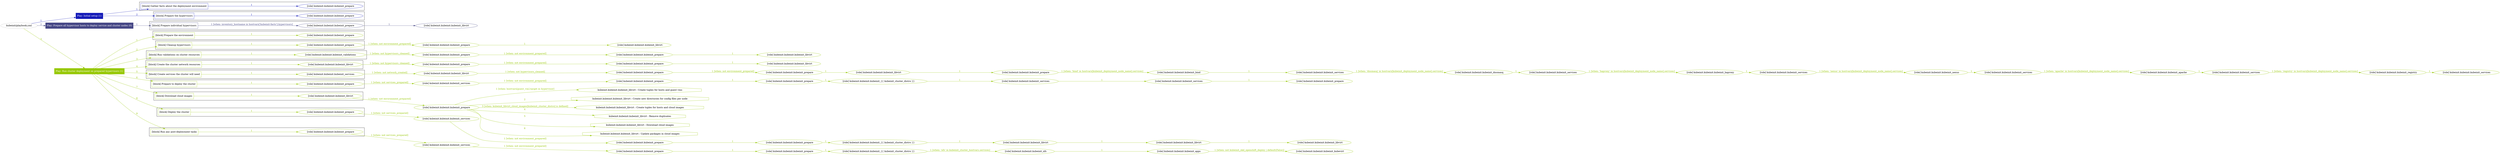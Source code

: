 digraph {
	graph [concentrate=true ordering=in rankdir=LR ratio=fill]
	edge [esep=5 sep=10]
	"kubeinit/playbook.yml" [id=root_node style=dotted]
	play_363ede6b [label="Play: Initial setup (1)" color="#141ab8" fontcolor="#ffffff" id=play_363ede6b shape=box style=filled tooltip=localhost]
	"kubeinit/playbook.yml" -> play_363ede6b [label="1 " color="#141ab8" fontcolor="#141ab8" id=edge_a377a9ab labeltooltip="1 " tooltip="1 "]
	subgraph "kubeinit.kubeinit.kubeinit_prepare" {
		role_0d6601ab [label="[role] kubeinit.kubeinit.kubeinit_prepare" color="#141ab8" id=role_0d6601ab tooltip="kubeinit.kubeinit.kubeinit_prepare"]
	}
	subgraph "kubeinit.kubeinit.kubeinit_prepare" {
		role_ec07b937 [label="[role] kubeinit.kubeinit.kubeinit_prepare" color="#141ab8" id=role_ec07b937 tooltip="kubeinit.kubeinit.kubeinit_prepare"]
	}
	subgraph "Play: Initial setup (1)" {
		play_363ede6b -> block_8a275623 [label=1 color="#141ab8" fontcolor="#141ab8" id=edge_743ffae4 labeltooltip=1 tooltip=1]
		subgraph cluster_block_8a275623 {
			block_8a275623 [label="[block] Gather facts about the deployment environment" color="#141ab8" id=block_8a275623 labeltooltip="Gather facts about the deployment environment" shape=box tooltip="Gather facts about the deployment environment"]
			block_8a275623 -> role_0d6601ab [label="1 " color="#141ab8" fontcolor="#141ab8" id=edge_6b9b687e labeltooltip="1 " tooltip="1 "]
		}
		play_363ede6b -> block_b43fa220 [label=2 color="#141ab8" fontcolor="#141ab8" id=edge_aa0bb8ea labeltooltip=2 tooltip=2]
		subgraph cluster_block_b43fa220 {
			block_b43fa220 [label="[block] Prepare the hypervisors" color="#141ab8" id=block_b43fa220 labeltooltip="Prepare the hypervisors" shape=box tooltip="Prepare the hypervisors"]
			block_b43fa220 -> role_ec07b937 [label="1 " color="#141ab8" fontcolor="#141ab8" id=edge_bb5bb2f7 labeltooltip="1 " tooltip="1 "]
		}
	}
	play_668b720d [label="Play: Prepare all hypervisor hosts to deploy service and cluster nodes (0)" color="#464786" fontcolor="#ffffff" id=play_668b720d shape=box style=filled tooltip="Play: Prepare all hypervisor hosts to deploy service and cluster nodes (0)"]
	"kubeinit/playbook.yml" -> play_668b720d [label="2 " color="#464786" fontcolor="#464786" id=edge_cc695c0c labeltooltip="2 " tooltip="2 "]
	subgraph "kubeinit.kubeinit.kubeinit_libvirt" {
		role_e2559de4 [label="[role] kubeinit.kubeinit.kubeinit_libvirt" color="#464786" id=role_e2559de4 tooltip="kubeinit.kubeinit.kubeinit_libvirt"]
	}
	subgraph "kubeinit.kubeinit.kubeinit_prepare" {
		role_bc5d7ad0 [label="[role] kubeinit.kubeinit.kubeinit_prepare" color="#464786" id=role_bc5d7ad0 tooltip="kubeinit.kubeinit.kubeinit_prepare"]
		role_bc5d7ad0 -> role_e2559de4 [label="1 " color="#464786" fontcolor="#464786" id=edge_adf67c54 labeltooltip="1 " tooltip="1 "]
	}
	subgraph "Play: Prepare all hypervisor hosts to deploy service and cluster nodes (0)" {
		play_668b720d -> block_a864ff52 [label=1 color="#464786" fontcolor="#464786" id=edge_f9c08af4 labeltooltip=1 tooltip=1]
		subgraph cluster_block_a864ff52 {
			block_a864ff52 [label="[block] Prepare individual hypervisors" color="#464786" id=block_a864ff52 labeltooltip="Prepare individual hypervisors" shape=box tooltip="Prepare individual hypervisors"]
			block_a864ff52 -> role_bc5d7ad0 [label="1 [when: inventory_hostname in hostvars['kubeinit-facts'].hypervisors]" color="#464786" fontcolor="#464786" id=edge_47844173 labeltooltip="1 [when: inventory_hostname in hostvars['kubeinit-facts'].hypervisors]" tooltip="1 [when: inventory_hostname in hostvars['kubeinit-facts'].hypervisors]"]
		}
	}
	play_4d66a55d [label="Play: Run cluster deployment on prepared hypervisors (1)" color="#97c804" fontcolor="#ffffff" id=play_4d66a55d shape=box style=filled tooltip=localhost]
	"kubeinit/playbook.yml" -> play_4d66a55d [label="3 " color="#97c804" fontcolor="#97c804" id=edge_d31d6a33 labeltooltip="3 " tooltip="3 "]
	subgraph "kubeinit.kubeinit.kubeinit_prepare" {
		role_6215bf7c [label="[role] kubeinit.kubeinit.kubeinit_prepare" color="#97c804" id=role_6215bf7c tooltip="kubeinit.kubeinit.kubeinit_prepare"]
	}
	subgraph "kubeinit.kubeinit.kubeinit_libvirt" {
		role_30d804e6 [label="[role] kubeinit.kubeinit.kubeinit_libvirt" color="#97c804" id=role_30d804e6 tooltip="kubeinit.kubeinit.kubeinit_libvirt"]
	}
	subgraph "kubeinit.kubeinit.kubeinit_prepare" {
		role_2cf10226 [label="[role] kubeinit.kubeinit.kubeinit_prepare" color="#97c804" id=role_2cf10226 tooltip="kubeinit.kubeinit.kubeinit_prepare"]
		role_2cf10226 -> role_30d804e6 [label="1 " color="#97c804" fontcolor="#97c804" id=edge_4cd1036c labeltooltip="1 " tooltip="1 "]
	}
	subgraph "kubeinit.kubeinit.kubeinit_prepare" {
		role_afa18044 [label="[role] kubeinit.kubeinit.kubeinit_prepare" color="#97c804" id=role_afa18044 tooltip="kubeinit.kubeinit.kubeinit_prepare"]
		role_afa18044 -> role_2cf10226 [label="1 [when: not environment_prepared]" color="#97c804" fontcolor="#97c804" id=edge_84862e6b labeltooltip="1 [when: not environment_prepared]" tooltip="1 [when: not environment_prepared]"]
	}
	subgraph "kubeinit.kubeinit.kubeinit_libvirt" {
		role_8c3c496d [label="[role] kubeinit.kubeinit.kubeinit_libvirt" color="#97c804" id=role_8c3c496d tooltip="kubeinit.kubeinit.kubeinit_libvirt"]
	}
	subgraph "kubeinit.kubeinit.kubeinit_prepare" {
		role_f7252c27 [label="[role] kubeinit.kubeinit.kubeinit_prepare" color="#97c804" id=role_f7252c27 tooltip="kubeinit.kubeinit.kubeinit_prepare"]
		role_f7252c27 -> role_8c3c496d [label="1 " color="#97c804" fontcolor="#97c804" id=edge_20030fd6 labeltooltip="1 " tooltip="1 "]
	}
	subgraph "kubeinit.kubeinit.kubeinit_prepare" {
		role_a0b38fdf [label="[role] kubeinit.kubeinit.kubeinit_prepare" color="#97c804" id=role_a0b38fdf tooltip="kubeinit.kubeinit.kubeinit_prepare"]
		role_a0b38fdf -> role_f7252c27 [label="1 [when: not environment_prepared]" color="#97c804" fontcolor="#97c804" id=edge_18bbd277 labeltooltip="1 [when: not environment_prepared]" tooltip="1 [when: not environment_prepared]"]
	}
	subgraph "kubeinit.kubeinit.kubeinit_validations" {
		role_08857b4c [label="[role] kubeinit.kubeinit.kubeinit_validations" color="#97c804" id=role_08857b4c tooltip="kubeinit.kubeinit.kubeinit_validations"]
		role_08857b4c -> role_a0b38fdf [label="1 [when: not hypervisors_cleaned]" color="#97c804" fontcolor="#97c804" id=edge_21a6c827 labeltooltip="1 [when: not hypervisors_cleaned]" tooltip="1 [when: not hypervisors_cleaned]"]
	}
	subgraph "kubeinit.kubeinit.kubeinit_libvirt" {
		role_0e9ad1c5 [label="[role] kubeinit.kubeinit.kubeinit_libvirt" color="#97c804" id=role_0e9ad1c5 tooltip="kubeinit.kubeinit.kubeinit_libvirt"]
	}
	subgraph "kubeinit.kubeinit.kubeinit_prepare" {
		role_7479ff57 [label="[role] kubeinit.kubeinit.kubeinit_prepare" color="#97c804" id=role_7479ff57 tooltip="kubeinit.kubeinit.kubeinit_prepare"]
		role_7479ff57 -> role_0e9ad1c5 [label="1 " color="#97c804" fontcolor="#97c804" id=edge_0f2f8d5e labeltooltip="1 " tooltip="1 "]
	}
	subgraph "kubeinit.kubeinit.kubeinit_prepare" {
		role_eef43e54 [label="[role] kubeinit.kubeinit.kubeinit_prepare" color="#97c804" id=role_eef43e54 tooltip="kubeinit.kubeinit.kubeinit_prepare"]
		role_eef43e54 -> role_7479ff57 [label="1 [when: not environment_prepared]" color="#97c804" fontcolor="#97c804" id=edge_793c39a9 labeltooltip="1 [when: not environment_prepared]" tooltip="1 [when: not environment_prepared]"]
	}
	subgraph "kubeinit.kubeinit.kubeinit_libvirt" {
		role_7fbf5190 [label="[role] kubeinit.kubeinit.kubeinit_libvirt" color="#97c804" id=role_7fbf5190 tooltip="kubeinit.kubeinit.kubeinit_libvirt"]
		role_7fbf5190 -> role_eef43e54 [label="1 [when: not hypervisors_cleaned]" color="#97c804" fontcolor="#97c804" id=edge_4c67c053 labeltooltip="1 [when: not hypervisors_cleaned]" tooltip="1 [when: not hypervisors_cleaned]"]
	}
	subgraph "kubeinit.kubeinit.kubeinit_services" {
		role_3244db0c [label="[role] kubeinit.kubeinit.kubeinit_services" color="#97c804" id=role_3244db0c tooltip="kubeinit.kubeinit.kubeinit_services"]
	}
	subgraph "kubeinit.kubeinit.kubeinit_registry" {
		role_00e54c79 [label="[role] kubeinit.kubeinit.kubeinit_registry" color="#97c804" id=role_00e54c79 tooltip="kubeinit.kubeinit.kubeinit_registry"]
		role_00e54c79 -> role_3244db0c [label="1 " color="#97c804" fontcolor="#97c804" id=edge_11b72ac8 labeltooltip="1 " tooltip="1 "]
	}
	subgraph "kubeinit.kubeinit.kubeinit_services" {
		role_2de674a3 [label="[role] kubeinit.kubeinit.kubeinit_services" color="#97c804" id=role_2de674a3 tooltip="kubeinit.kubeinit.kubeinit_services"]
		role_2de674a3 -> role_00e54c79 [label="1 [when: 'registry' in hostvars[kubeinit_deployment_node_name].services]" color="#97c804" fontcolor="#97c804" id=edge_9ca5541a labeltooltip="1 [when: 'registry' in hostvars[kubeinit_deployment_node_name].services]" tooltip="1 [when: 'registry' in hostvars[kubeinit_deployment_node_name].services]"]
	}
	subgraph "kubeinit.kubeinit.kubeinit_apache" {
		role_6fb7135a [label="[role] kubeinit.kubeinit.kubeinit_apache" color="#97c804" id=role_6fb7135a tooltip="kubeinit.kubeinit.kubeinit_apache"]
		role_6fb7135a -> role_2de674a3 [label="1 " color="#97c804" fontcolor="#97c804" id=edge_48eec99e labeltooltip="1 " tooltip="1 "]
	}
	subgraph "kubeinit.kubeinit.kubeinit_services" {
		role_135ae845 [label="[role] kubeinit.kubeinit.kubeinit_services" color="#97c804" id=role_135ae845 tooltip="kubeinit.kubeinit.kubeinit_services"]
		role_135ae845 -> role_6fb7135a [label="1 [when: 'apache' in hostvars[kubeinit_deployment_node_name].services]" color="#97c804" fontcolor="#97c804" id=edge_dfd5444e labeltooltip="1 [when: 'apache' in hostvars[kubeinit_deployment_node_name].services]" tooltip="1 [when: 'apache' in hostvars[kubeinit_deployment_node_name].services]"]
	}
	subgraph "kubeinit.kubeinit.kubeinit_nexus" {
		role_b2bd779c [label="[role] kubeinit.kubeinit.kubeinit_nexus" color="#97c804" id=role_b2bd779c tooltip="kubeinit.kubeinit.kubeinit_nexus"]
		role_b2bd779c -> role_135ae845 [label="1 " color="#97c804" fontcolor="#97c804" id=edge_3006a1e0 labeltooltip="1 " tooltip="1 "]
	}
	subgraph "kubeinit.kubeinit.kubeinit_services" {
		role_0048643d [label="[role] kubeinit.kubeinit.kubeinit_services" color="#97c804" id=role_0048643d tooltip="kubeinit.kubeinit.kubeinit_services"]
		role_0048643d -> role_b2bd779c [label="1 [when: 'nexus' in hostvars[kubeinit_deployment_node_name].services]" color="#97c804" fontcolor="#97c804" id=edge_1ecd6a27 labeltooltip="1 [when: 'nexus' in hostvars[kubeinit_deployment_node_name].services]" tooltip="1 [when: 'nexus' in hostvars[kubeinit_deployment_node_name].services]"]
	}
	subgraph "kubeinit.kubeinit.kubeinit_haproxy" {
		role_75ad295d [label="[role] kubeinit.kubeinit.kubeinit_haproxy" color="#97c804" id=role_75ad295d tooltip="kubeinit.kubeinit.kubeinit_haproxy"]
		role_75ad295d -> role_0048643d [label="1 " color="#97c804" fontcolor="#97c804" id=edge_1b2eade4 labeltooltip="1 " tooltip="1 "]
	}
	subgraph "kubeinit.kubeinit.kubeinit_services" {
		role_08a43235 [label="[role] kubeinit.kubeinit.kubeinit_services" color="#97c804" id=role_08a43235 tooltip="kubeinit.kubeinit.kubeinit_services"]
		role_08a43235 -> role_75ad295d [label="1 [when: 'haproxy' in hostvars[kubeinit_deployment_node_name].services]" color="#97c804" fontcolor="#97c804" id=edge_4ccb6eb9 labeltooltip="1 [when: 'haproxy' in hostvars[kubeinit_deployment_node_name].services]" tooltip="1 [when: 'haproxy' in hostvars[kubeinit_deployment_node_name].services]"]
	}
	subgraph "kubeinit.kubeinit.kubeinit_dnsmasq" {
		role_229db77d [label="[role] kubeinit.kubeinit.kubeinit_dnsmasq" color="#97c804" id=role_229db77d tooltip="kubeinit.kubeinit.kubeinit_dnsmasq"]
		role_229db77d -> role_08a43235 [label="1 " color="#97c804" fontcolor="#97c804" id=edge_844c01be labeltooltip="1 " tooltip="1 "]
	}
	subgraph "kubeinit.kubeinit.kubeinit_services" {
		role_01448333 [label="[role] kubeinit.kubeinit.kubeinit_services" color="#97c804" id=role_01448333 tooltip="kubeinit.kubeinit.kubeinit_services"]
		role_01448333 -> role_229db77d [label="1 [when: 'dnsmasq' in hostvars[kubeinit_deployment_node_name].services]" color="#97c804" fontcolor="#97c804" id=edge_53f9ea06 labeltooltip="1 [when: 'dnsmasq' in hostvars[kubeinit_deployment_node_name].services]" tooltip="1 [when: 'dnsmasq' in hostvars[kubeinit_deployment_node_name].services]"]
	}
	subgraph "kubeinit.kubeinit.kubeinit_bind" {
		role_d6ad1d0b [label="[role] kubeinit.kubeinit.kubeinit_bind" color="#97c804" id=role_d6ad1d0b tooltip="kubeinit.kubeinit.kubeinit_bind"]
		role_d6ad1d0b -> role_01448333 [label="1 " color="#97c804" fontcolor="#97c804" id=edge_abf614ff labeltooltip="1 " tooltip="1 "]
	}
	subgraph "kubeinit.kubeinit.kubeinit_prepare" {
		role_7cc1bb1f [label="[role] kubeinit.kubeinit.kubeinit_prepare" color="#97c804" id=role_7cc1bb1f tooltip="kubeinit.kubeinit.kubeinit_prepare"]
		role_7cc1bb1f -> role_d6ad1d0b [label="1 [when: 'bind' in hostvars[kubeinit_deployment_node_name].services]" color="#97c804" fontcolor="#97c804" id=edge_2edf7158 labeltooltip="1 [when: 'bind' in hostvars[kubeinit_deployment_node_name].services]" tooltip="1 [when: 'bind' in hostvars[kubeinit_deployment_node_name].services]"]
	}
	subgraph "kubeinit.kubeinit.kubeinit_libvirt" {
		role_ba257fd7 [label="[role] kubeinit.kubeinit.kubeinit_libvirt" color="#97c804" id=role_ba257fd7 tooltip="kubeinit.kubeinit.kubeinit_libvirt"]
		role_ba257fd7 -> role_7cc1bb1f [label="1 " color="#97c804" fontcolor="#97c804" id=edge_0f4736d5 labeltooltip="1 " tooltip="1 "]
	}
	subgraph "kubeinit.kubeinit.kubeinit_prepare" {
		role_b55efb90 [label="[role] kubeinit.kubeinit.kubeinit_prepare" color="#97c804" id=role_b55efb90 tooltip="kubeinit.kubeinit.kubeinit_prepare"]
		role_b55efb90 -> role_ba257fd7 [label="1 " color="#97c804" fontcolor="#97c804" id=edge_63cc9595 labeltooltip="1 " tooltip="1 "]
	}
	subgraph "kubeinit.kubeinit.kubeinit_prepare" {
		role_5ff2f005 [label="[role] kubeinit.kubeinit.kubeinit_prepare" color="#97c804" id=role_5ff2f005 tooltip="kubeinit.kubeinit.kubeinit_prepare"]
		role_5ff2f005 -> role_b55efb90 [label="1 [when: not environment_prepared]" color="#97c804" fontcolor="#97c804" id=edge_865ff6f6 labeltooltip="1 [when: not environment_prepared]" tooltip="1 [when: not environment_prepared]"]
	}
	subgraph "kubeinit.kubeinit.kubeinit_libvirt" {
		role_55572990 [label="[role] kubeinit.kubeinit.kubeinit_libvirt" color="#97c804" id=role_55572990 tooltip="kubeinit.kubeinit.kubeinit_libvirt"]
		role_55572990 -> role_5ff2f005 [label="1 [when: not hypervisors_cleaned]" color="#97c804" fontcolor="#97c804" id=edge_0db5fe33 labeltooltip="1 [when: not hypervisors_cleaned]" tooltip="1 [when: not hypervisors_cleaned]"]
	}
	subgraph "kubeinit.kubeinit.kubeinit_services" {
		role_9a8a0f0a [label="[role] kubeinit.kubeinit.kubeinit_services" color="#97c804" id=role_9a8a0f0a tooltip="kubeinit.kubeinit.kubeinit_services"]
		role_9a8a0f0a -> role_55572990 [label="1 [when: not network_created]" color="#97c804" fontcolor="#97c804" id=edge_4af6ebc6 labeltooltip="1 [when: not network_created]" tooltip="1 [when: not network_created]"]
	}
	subgraph "kubeinit.kubeinit.kubeinit_prepare" {
		role_ac2a2d65 [label="[role] kubeinit.kubeinit.kubeinit_prepare" color="#97c804" id=role_ac2a2d65 tooltip="kubeinit.kubeinit.kubeinit_prepare"]
	}
	subgraph "kubeinit.kubeinit.kubeinit_services" {
		role_91af2d31 [label="[role] kubeinit.kubeinit.kubeinit_services" color="#97c804" id=role_91af2d31 tooltip="kubeinit.kubeinit.kubeinit_services"]
		role_91af2d31 -> role_ac2a2d65 [label="1 " color="#97c804" fontcolor="#97c804" id=edge_16c4fc86 labeltooltip="1 " tooltip="1 "]
	}
	subgraph "kubeinit.kubeinit.kubeinit_services" {
		role_b0eed7ed [label="[role] kubeinit.kubeinit.kubeinit_services" color="#97c804" id=role_b0eed7ed tooltip="kubeinit.kubeinit.kubeinit_services"]
		role_b0eed7ed -> role_91af2d31 [label="1 " color="#97c804" fontcolor="#97c804" id=edge_e23e8c5d labeltooltip="1 " tooltip="1 "]
	}
	subgraph "kubeinit.kubeinit.kubeinit_{{ kubeinit_cluster_distro }}" {
		role_3c99a2b6 [label="[role] kubeinit.kubeinit.kubeinit_{{ kubeinit_cluster_distro }}" color="#97c804" id=role_3c99a2b6 tooltip="kubeinit.kubeinit.kubeinit_{{ kubeinit_cluster_distro }}"]
		role_3c99a2b6 -> role_b0eed7ed [label="1 " color="#97c804" fontcolor="#97c804" id=edge_d56c0d0f labeltooltip="1 " tooltip="1 "]
	}
	subgraph "kubeinit.kubeinit.kubeinit_prepare" {
		role_4d969eec [label="[role] kubeinit.kubeinit.kubeinit_prepare" color="#97c804" id=role_4d969eec tooltip="kubeinit.kubeinit.kubeinit_prepare"]
		role_4d969eec -> role_3c99a2b6 [label="1 " color="#97c804" fontcolor="#97c804" id=edge_611be9b3 labeltooltip="1 " tooltip="1 "]
	}
	subgraph "kubeinit.kubeinit.kubeinit_prepare" {
		role_cdea1550 [label="[role] kubeinit.kubeinit.kubeinit_prepare" color="#97c804" id=role_cdea1550 tooltip="kubeinit.kubeinit.kubeinit_prepare"]
		role_cdea1550 -> role_4d969eec [label="1 " color="#97c804" fontcolor="#97c804" id=edge_7acc28ed labeltooltip="1 " tooltip="1 "]
	}
	subgraph "kubeinit.kubeinit.kubeinit_services" {
		role_baadf26e [label="[role] kubeinit.kubeinit.kubeinit_services" color="#97c804" id=role_baadf26e tooltip="kubeinit.kubeinit.kubeinit_services"]
		role_baadf26e -> role_cdea1550 [label="1 [when: not environment_prepared]" color="#97c804" fontcolor="#97c804" id=edge_7d9271c9 labeltooltip="1 [when: not environment_prepared]" tooltip="1 [when: not environment_prepared]"]
	}
	subgraph "kubeinit.kubeinit.kubeinit_prepare" {
		role_e6c142f1 [label="[role] kubeinit.kubeinit.kubeinit_prepare" color="#97c804" id=role_e6c142f1 tooltip="kubeinit.kubeinit.kubeinit_prepare"]
		role_e6c142f1 -> role_baadf26e [label="1 [when: not services_prepared]" color="#97c804" fontcolor="#97c804" id=edge_9b723775 labeltooltip="1 [when: not services_prepared]" tooltip="1 [when: not services_prepared]"]
	}
	subgraph "kubeinit.kubeinit.kubeinit_prepare" {
		role_4ab1b6b3 [label="[role] kubeinit.kubeinit.kubeinit_prepare" color="#97c804" id=role_4ab1b6b3 tooltip="kubeinit.kubeinit.kubeinit_prepare"]
		task_86391b9d [label="kubeinit.kubeinit.kubeinit_libvirt : Create tuples for hosts and guest vms" color="#97c804" id=task_86391b9d shape=octagon tooltip="kubeinit.kubeinit.kubeinit_libvirt : Create tuples for hosts and guest vms"]
		role_4ab1b6b3 -> task_86391b9d [label="1 [when: hostvars[guest_vm].target in hypervisor]" color="#97c804" fontcolor="#97c804" id=edge_e723fffb labeltooltip="1 [when: hostvars[guest_vm].target in hypervisor]" tooltip="1 [when: hostvars[guest_vm].target in hypervisor]"]
		task_08bbba52 [label="kubeinit.kubeinit.kubeinit_libvirt : Create new directories for config files per node" color="#97c804" id=task_08bbba52 shape=octagon tooltip="kubeinit.kubeinit.kubeinit_libvirt : Create new directories for config files per node"]
		role_4ab1b6b3 -> task_08bbba52 [label="2 " color="#97c804" fontcolor="#97c804" id=edge_4d36b7b9 labeltooltip="2 " tooltip="2 "]
		task_122ac28a [label="kubeinit.kubeinit.kubeinit_libvirt : Create tuples for hosts and cloud images" color="#97c804" id=task_122ac28a shape=octagon tooltip="kubeinit.kubeinit.kubeinit_libvirt : Create tuples for hosts and cloud images"]
		role_4ab1b6b3 -> task_122ac28a [label="3 [when: kubeinit_libvirt_cloud_images[kubeinit_cluster_distro] is defined]" color="#97c804" fontcolor="#97c804" id=edge_7a43b296 labeltooltip="3 [when: kubeinit_libvirt_cloud_images[kubeinit_cluster_distro] is defined]" tooltip="3 [when: kubeinit_libvirt_cloud_images[kubeinit_cluster_distro] is defined]"]
		task_3aada0ec [label="kubeinit.kubeinit.kubeinit_libvirt : Remove duplicates" color="#97c804" id=task_3aada0ec shape=octagon tooltip="kubeinit.kubeinit.kubeinit_libvirt : Remove duplicates"]
		role_4ab1b6b3 -> task_3aada0ec [label="4 " color="#97c804" fontcolor="#97c804" id=edge_7da5ccfb labeltooltip="4 " tooltip="4 "]
		task_a38c2d63 [label="kubeinit.kubeinit.kubeinit_libvirt : Download cloud images" color="#97c804" id=task_a38c2d63 shape=octagon tooltip="kubeinit.kubeinit.kubeinit_libvirt : Download cloud images"]
		role_4ab1b6b3 -> task_a38c2d63 [label="5 " color="#97c804" fontcolor="#97c804" id=edge_252cdce5 labeltooltip="5 " tooltip="5 "]
		task_8cacbc46 [label="kubeinit.kubeinit.kubeinit_libvirt : Update packages in cloud images" color="#97c804" id=task_8cacbc46 shape=octagon tooltip="kubeinit.kubeinit.kubeinit_libvirt : Update packages in cloud images"]
		role_4ab1b6b3 -> task_8cacbc46 [label="6 " color="#97c804" fontcolor="#97c804" id=edge_6beeb328 labeltooltip="6 " tooltip="6 "]
	}
	subgraph "kubeinit.kubeinit.kubeinit_libvirt" {
		role_983faeda [label="[role] kubeinit.kubeinit.kubeinit_libvirt" color="#97c804" id=role_983faeda tooltip="kubeinit.kubeinit.kubeinit_libvirt"]
		role_983faeda -> role_4ab1b6b3 [label="1 [when: not environment_prepared]" color="#97c804" fontcolor="#97c804" id=edge_98e3e36a labeltooltip="1 [when: not environment_prepared]" tooltip="1 [when: not environment_prepared]"]
	}
	subgraph "kubeinit.kubeinit.kubeinit_libvirt" {
		role_56641794 [label="[role] kubeinit.kubeinit.kubeinit_libvirt" color="#97c804" id=role_56641794 tooltip="kubeinit.kubeinit.kubeinit_libvirt"]
	}
	subgraph "kubeinit.kubeinit.kubeinit_libvirt" {
		role_5cbac62f [label="[role] kubeinit.kubeinit.kubeinit_libvirt" color="#97c804" id=role_5cbac62f tooltip="kubeinit.kubeinit.kubeinit_libvirt"]
		role_5cbac62f -> role_56641794 [label="1 " color="#97c804" fontcolor="#97c804" id=edge_65ee5d44 labeltooltip="1 " tooltip="1 "]
	}
	subgraph "kubeinit.kubeinit.kubeinit_libvirt" {
		role_967843ac [label="[role] kubeinit.kubeinit.kubeinit_libvirt" color="#97c804" id=role_967843ac tooltip="kubeinit.kubeinit.kubeinit_libvirt"]
		role_967843ac -> role_5cbac62f [label="1 " color="#97c804" fontcolor="#97c804" id=edge_deabb831 labeltooltip="1 " tooltip="1 "]
	}
	subgraph "kubeinit.kubeinit.kubeinit_{{ kubeinit_cluster_distro }}" {
		role_6409ba3c [label="[role] kubeinit.kubeinit.kubeinit_{{ kubeinit_cluster_distro }}" color="#97c804" id=role_6409ba3c tooltip="kubeinit.kubeinit.kubeinit_{{ kubeinit_cluster_distro }}"]
		role_6409ba3c -> role_967843ac [label="1 " color="#97c804" fontcolor="#97c804" id=edge_4ece64dd labeltooltip="1 " tooltip="1 "]
	}
	subgraph "kubeinit.kubeinit.kubeinit_prepare" {
		role_fb5a73de [label="[role] kubeinit.kubeinit.kubeinit_prepare" color="#97c804" id=role_fb5a73de tooltip="kubeinit.kubeinit.kubeinit_prepare"]
		role_fb5a73de -> role_6409ba3c [label="1 " color="#97c804" fontcolor="#97c804" id=edge_5c34fbc3 labeltooltip="1 " tooltip="1 "]
	}
	subgraph "kubeinit.kubeinit.kubeinit_prepare" {
		role_3604468f [label="[role] kubeinit.kubeinit.kubeinit_prepare" color="#97c804" id=role_3604468f tooltip="kubeinit.kubeinit.kubeinit_prepare"]
		role_3604468f -> role_fb5a73de [label="1 " color="#97c804" fontcolor="#97c804" id=edge_2f63cffe labeltooltip="1 " tooltip="1 "]
	}
	subgraph "kubeinit.kubeinit.kubeinit_services" {
		role_9b6b6542 [label="[role] kubeinit.kubeinit.kubeinit_services" color="#97c804" id=role_9b6b6542 tooltip="kubeinit.kubeinit.kubeinit_services"]
		role_9b6b6542 -> role_3604468f [label="1 [when: not environment_prepared]" color="#97c804" fontcolor="#97c804" id=edge_09945d39 labeltooltip="1 [when: not environment_prepared]" tooltip="1 [when: not environment_prepared]"]
	}
	subgraph "kubeinit.kubeinit.kubeinit_prepare" {
		role_a027b7bb [label="[role] kubeinit.kubeinit.kubeinit_prepare" color="#97c804" id=role_a027b7bb tooltip="kubeinit.kubeinit.kubeinit_prepare"]
		role_a027b7bb -> role_9b6b6542 [label="1 [when: not services_prepared]" color="#97c804" fontcolor="#97c804" id=edge_e8f01d8b labeltooltip="1 [when: not services_prepared]" tooltip="1 [when: not services_prepared]"]
	}
	subgraph "kubeinit.kubeinit.kubeinit_kubevirt" {
		role_138f00bd [label="[role] kubeinit.kubeinit.kubeinit_kubevirt" color="#97c804" id=role_138f00bd tooltip="kubeinit.kubeinit.kubeinit_kubevirt"]
	}
	subgraph "kubeinit.kubeinit.kubeinit_apps" {
		role_b895f5ed [label="[role] kubeinit.kubeinit.kubeinit_apps" color="#97c804" id=role_b895f5ed tooltip="kubeinit.kubeinit.kubeinit_apps"]
		role_b895f5ed -> role_138f00bd [label="1 [when: not kubeinit_okd_openshift_deploy | default(False)]" color="#97c804" fontcolor="#97c804" id=edge_d2adf751 labeltooltip="1 [when: not kubeinit_okd_openshift_deploy | default(False)]" tooltip="1 [when: not kubeinit_okd_openshift_deploy | default(False)]"]
	}
	subgraph "kubeinit.kubeinit.kubeinit_nfs" {
		role_97422584 [label="[role] kubeinit.kubeinit.kubeinit_nfs" color="#97c804" id=role_97422584 tooltip="kubeinit.kubeinit.kubeinit_nfs"]
		role_97422584 -> role_b895f5ed [label="1 " color="#97c804" fontcolor="#97c804" id=edge_40f6a3e4 labeltooltip="1 " tooltip="1 "]
	}
	subgraph "kubeinit.kubeinit.kubeinit_{{ kubeinit_cluster_distro }}" {
		role_78fd1871 [label="[role] kubeinit.kubeinit.kubeinit_{{ kubeinit_cluster_distro }}" color="#97c804" id=role_78fd1871 tooltip="kubeinit.kubeinit.kubeinit_{{ kubeinit_cluster_distro }}"]
		role_78fd1871 -> role_97422584 [label="1 [when: 'nfs' in kubeinit_cluster_hostvars.services]" color="#97c804" fontcolor="#97c804" id=edge_f3e093d4 labeltooltip="1 [when: 'nfs' in kubeinit_cluster_hostvars.services]" tooltip="1 [when: 'nfs' in kubeinit_cluster_hostvars.services]"]
	}
	subgraph "kubeinit.kubeinit.kubeinit_prepare" {
		role_ba445447 [label="[role] kubeinit.kubeinit.kubeinit_prepare" color="#97c804" id=role_ba445447 tooltip="kubeinit.kubeinit.kubeinit_prepare"]
		role_ba445447 -> role_78fd1871 [label="1 " color="#97c804" fontcolor="#97c804" id=edge_62afeb8d labeltooltip="1 " tooltip="1 "]
	}
	subgraph "kubeinit.kubeinit.kubeinit_prepare" {
		role_ed153dec [label="[role] kubeinit.kubeinit.kubeinit_prepare" color="#97c804" id=role_ed153dec tooltip="kubeinit.kubeinit.kubeinit_prepare"]
		role_ed153dec -> role_ba445447 [label="1 " color="#97c804" fontcolor="#97c804" id=edge_042db171 labeltooltip="1 " tooltip="1 "]
	}
	subgraph "kubeinit.kubeinit.kubeinit_services" {
		role_38092714 [label="[role] kubeinit.kubeinit.kubeinit_services" color="#97c804" id=role_38092714 tooltip="kubeinit.kubeinit.kubeinit_services"]
		role_38092714 -> role_ed153dec [label="1 [when: not environment_prepared]" color="#97c804" fontcolor="#97c804" id=edge_88097867 labeltooltip="1 [when: not environment_prepared]" tooltip="1 [when: not environment_prepared]"]
	}
	subgraph "kubeinit.kubeinit.kubeinit_prepare" {
		role_d5815753 [label="[role] kubeinit.kubeinit.kubeinit_prepare" color="#97c804" id=role_d5815753 tooltip="kubeinit.kubeinit.kubeinit_prepare"]
		role_d5815753 -> role_38092714 [label="1 [when: not services_prepared]" color="#97c804" fontcolor="#97c804" id=edge_5dcb46ae labeltooltip="1 [when: not services_prepared]" tooltip="1 [when: not services_prepared]"]
	}
	subgraph "Play: Run cluster deployment on prepared hypervisors (1)" {
		play_4d66a55d -> block_b44d9a65 [label=1 color="#97c804" fontcolor="#97c804" id=edge_f19687b8 labeltooltip=1 tooltip=1]
		subgraph cluster_block_b44d9a65 {
			block_b44d9a65 [label="[block] Prepare the environment" color="#97c804" id=block_b44d9a65 labeltooltip="Prepare the environment" shape=box tooltip="Prepare the environment"]
			block_b44d9a65 -> role_6215bf7c [label="1 " color="#97c804" fontcolor="#97c804" id=edge_720bd58f labeltooltip="1 " tooltip="1 "]
		}
		play_4d66a55d -> block_7050c8d1 [label=2 color="#97c804" fontcolor="#97c804" id=edge_d01e247d labeltooltip=2 tooltip=2]
		subgraph cluster_block_7050c8d1 {
			block_7050c8d1 [label="[block] Cleanup hypervisors" color="#97c804" id=block_7050c8d1 labeltooltip="Cleanup hypervisors" shape=box tooltip="Cleanup hypervisors"]
			block_7050c8d1 -> role_afa18044 [label="1 " color="#97c804" fontcolor="#97c804" id=edge_93aa33e3 labeltooltip="1 " tooltip="1 "]
		}
		play_4d66a55d -> block_ec1b7485 [label=3 color="#97c804" fontcolor="#97c804" id=edge_ddcbbe6a labeltooltip=3 tooltip=3]
		subgraph cluster_block_ec1b7485 {
			block_ec1b7485 [label="[block] Run validations on cluster resources" color="#97c804" id=block_ec1b7485 labeltooltip="Run validations on cluster resources" shape=box tooltip="Run validations on cluster resources"]
			block_ec1b7485 -> role_08857b4c [label="1 " color="#97c804" fontcolor="#97c804" id=edge_2c091462 labeltooltip="1 " tooltip="1 "]
		}
		play_4d66a55d -> block_a5c215a2 [label=4 color="#97c804" fontcolor="#97c804" id=edge_486ff910 labeltooltip=4 tooltip=4]
		subgraph cluster_block_a5c215a2 {
			block_a5c215a2 [label="[block] Create the cluster network resources" color="#97c804" id=block_a5c215a2 labeltooltip="Create the cluster network resources" shape=box tooltip="Create the cluster network resources"]
			block_a5c215a2 -> role_7fbf5190 [label="1 " color="#97c804" fontcolor="#97c804" id=edge_767a12fd labeltooltip="1 " tooltip="1 "]
		}
		play_4d66a55d -> block_d4df3def [label=5 color="#97c804" fontcolor="#97c804" id=edge_64319376 labeltooltip=5 tooltip=5]
		subgraph cluster_block_d4df3def {
			block_d4df3def [label="[block] Create services the cluster will need" color="#97c804" id=block_d4df3def labeltooltip="Create services the cluster will need" shape=box tooltip="Create services the cluster will need"]
			block_d4df3def -> role_9a8a0f0a [label="1 " color="#97c804" fontcolor="#97c804" id=edge_3daac93d labeltooltip="1 " tooltip="1 "]
		}
		play_4d66a55d -> block_f80b8aab [label=6 color="#97c804" fontcolor="#97c804" id=edge_6302c8f1 labeltooltip=6 tooltip=6]
		subgraph cluster_block_f80b8aab {
			block_f80b8aab [label="[block] Prepare to deploy the cluster" color="#97c804" id=block_f80b8aab labeltooltip="Prepare to deploy the cluster" shape=box tooltip="Prepare to deploy the cluster"]
			block_f80b8aab -> role_e6c142f1 [label="1 " color="#97c804" fontcolor="#97c804" id=edge_0cec8d16 labeltooltip="1 " tooltip="1 "]
		}
		play_4d66a55d -> block_81689bf7 [label=7 color="#97c804" fontcolor="#97c804" id=edge_adf41924 labeltooltip=7 tooltip=7]
		subgraph cluster_block_81689bf7 {
			block_81689bf7 [label="[block] Download cloud images" color="#97c804" id=block_81689bf7 labeltooltip="Download cloud images" shape=box tooltip="Download cloud images"]
			block_81689bf7 -> role_983faeda [label="1 " color="#97c804" fontcolor="#97c804" id=edge_28812d5f labeltooltip="1 " tooltip="1 "]
		}
		play_4d66a55d -> block_89c56931 [label=8 color="#97c804" fontcolor="#97c804" id=edge_fc6d1b32 labeltooltip=8 tooltip=8]
		subgraph cluster_block_89c56931 {
			block_89c56931 [label="[block] Deploy the cluster" color="#97c804" id=block_89c56931 labeltooltip="Deploy the cluster" shape=box tooltip="Deploy the cluster"]
			block_89c56931 -> role_a027b7bb [label="1 " color="#97c804" fontcolor="#97c804" id=edge_d9f6dd97 labeltooltip="1 " tooltip="1 "]
		}
		play_4d66a55d -> block_529599fe [label=9 color="#97c804" fontcolor="#97c804" id=edge_0b0a2a27 labeltooltip=9 tooltip=9]
		subgraph cluster_block_529599fe {
			block_529599fe [label="[block] Run any post-deployment tasks" color="#97c804" id=block_529599fe labeltooltip="Run any post-deployment tasks" shape=box tooltip="Run any post-deployment tasks"]
			block_529599fe -> role_d5815753 [label="1 " color="#97c804" fontcolor="#97c804" id=edge_c1dc1f94 labeltooltip="1 " tooltip="1 "]
		}
	}
}
